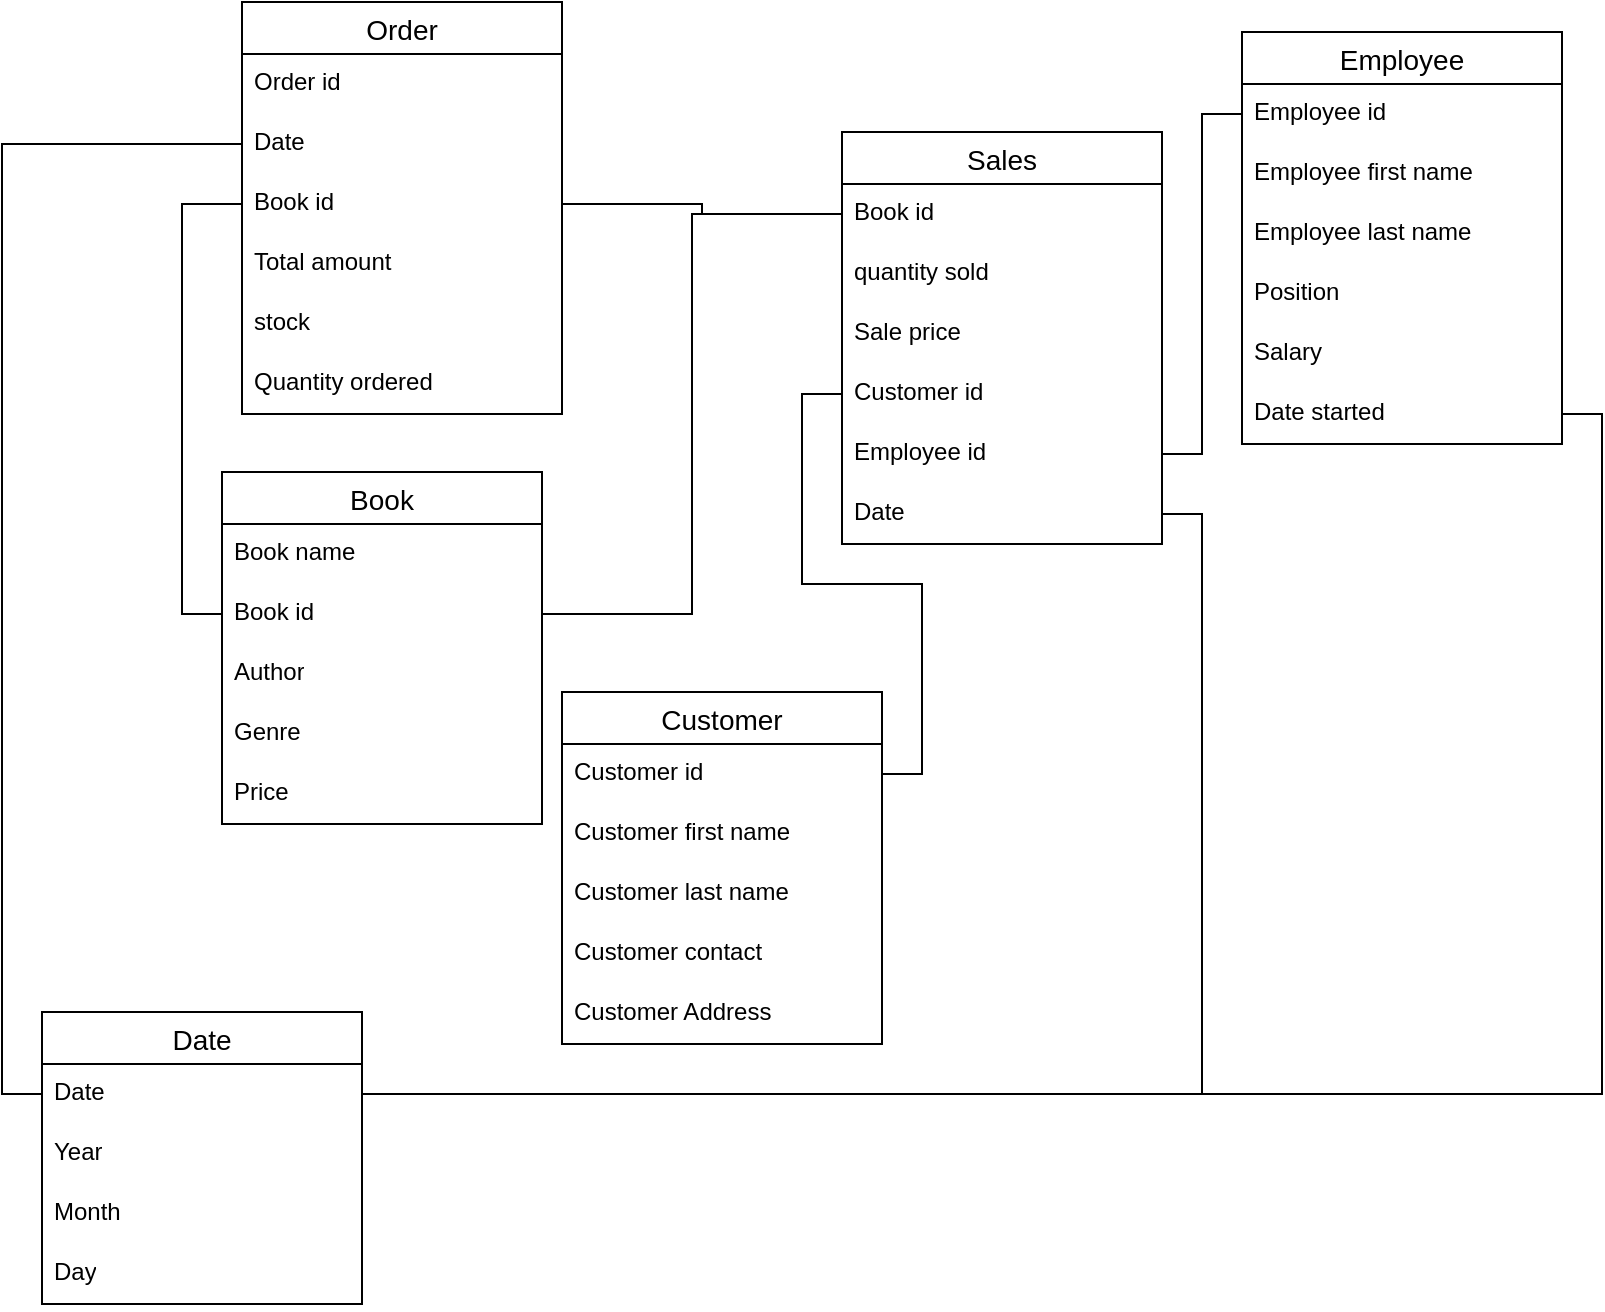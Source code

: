 <mxfile version="26.0.10">
  <diagram name="Page-1" id="y8phhtFIACOMBYARuO-m">
    <mxGraphModel dx="954" dy="558" grid="1" gridSize="10" guides="1" tooltips="1" connect="1" arrows="1" fold="1" page="1" pageScale="1" pageWidth="850" pageHeight="1100" math="0" shadow="0">
      <root>
        <mxCell id="0" />
        <mxCell id="1" parent="0" />
        <mxCell id="IBfrmrHjxtkZo-1L6KND-1" value="Employee" style="swimlane;fontStyle=0;childLayout=stackLayout;horizontal=1;startSize=26;horizontalStack=0;resizeParent=1;resizeParentMax=0;resizeLast=0;collapsible=1;marginBottom=0;align=center;fontSize=14;" parent="1" vertex="1">
          <mxGeometry x="690" y="40" width="160" height="206" as="geometry" />
        </mxCell>
        <mxCell id="IBfrmrHjxtkZo-1L6KND-2" value="Employee id" style="text;strokeColor=none;fillColor=none;spacingLeft=4;spacingRight=4;overflow=hidden;rotatable=0;points=[[0,0.5],[1,0.5]];portConstraint=eastwest;fontSize=12;whiteSpace=wrap;html=1;" parent="IBfrmrHjxtkZo-1L6KND-1" vertex="1">
          <mxGeometry y="26" width="160" height="30" as="geometry" />
        </mxCell>
        <mxCell id="IBfrmrHjxtkZo-1L6KND-5" value="Employee first name" style="text;strokeColor=none;fillColor=none;spacingLeft=4;spacingRight=4;overflow=hidden;rotatable=0;points=[[0,0.5],[1,0.5]];portConstraint=eastwest;fontSize=12;whiteSpace=wrap;html=1;" parent="IBfrmrHjxtkZo-1L6KND-1" vertex="1">
          <mxGeometry y="56" width="160" height="30" as="geometry" />
        </mxCell>
        <mxCell id="IBfrmrHjxtkZo-1L6KND-6" value="Employee last name" style="text;strokeColor=none;fillColor=none;spacingLeft=4;spacingRight=4;overflow=hidden;rotatable=0;points=[[0,0.5],[1,0.5]];portConstraint=eastwest;fontSize=12;whiteSpace=wrap;html=1;" parent="IBfrmrHjxtkZo-1L6KND-1" vertex="1">
          <mxGeometry y="86" width="160" height="30" as="geometry" />
        </mxCell>
        <mxCell id="IBfrmrHjxtkZo-1L6KND-3" value="Position" style="text;strokeColor=none;fillColor=none;spacingLeft=4;spacingRight=4;overflow=hidden;rotatable=0;points=[[0,0.5],[1,0.5]];portConstraint=eastwest;fontSize=12;whiteSpace=wrap;html=1;" parent="IBfrmrHjxtkZo-1L6KND-1" vertex="1">
          <mxGeometry y="116" width="160" height="30" as="geometry" />
        </mxCell>
        <mxCell id="IBfrmrHjxtkZo-1L6KND-4" value="Salary" style="text;strokeColor=none;fillColor=none;spacingLeft=4;spacingRight=4;overflow=hidden;rotatable=0;points=[[0,0.5],[1,0.5]];portConstraint=eastwest;fontSize=12;whiteSpace=wrap;html=1;" parent="IBfrmrHjxtkZo-1L6KND-1" vertex="1">
          <mxGeometry y="146" width="160" height="30" as="geometry" />
        </mxCell>
        <mxCell id="IBfrmrHjxtkZo-1L6KND-7" value="Date started" style="text;strokeColor=none;fillColor=none;spacingLeft=4;spacingRight=4;overflow=hidden;rotatable=0;points=[[0,0.5],[1,0.5]];portConstraint=eastwest;fontSize=12;whiteSpace=wrap;html=1;" parent="IBfrmrHjxtkZo-1L6KND-1" vertex="1">
          <mxGeometry y="176" width="160" height="30" as="geometry" />
        </mxCell>
        <mxCell id="IBfrmrHjxtkZo-1L6KND-16" value="Customer" style="swimlane;fontStyle=0;childLayout=stackLayout;horizontal=1;startSize=26;horizontalStack=0;resizeParent=1;resizeParentMax=0;resizeLast=0;collapsible=1;marginBottom=0;align=center;fontSize=14;" parent="1" vertex="1">
          <mxGeometry x="350" y="370" width="160" height="176" as="geometry" />
        </mxCell>
        <mxCell id="IBfrmrHjxtkZo-1L6KND-17" value="Customer id" style="text;strokeColor=none;fillColor=none;spacingLeft=4;spacingRight=4;overflow=hidden;rotatable=0;points=[[0,0.5],[1,0.5]];portConstraint=eastwest;fontSize=12;whiteSpace=wrap;html=1;" parent="IBfrmrHjxtkZo-1L6KND-16" vertex="1">
          <mxGeometry y="26" width="160" height="30" as="geometry" />
        </mxCell>
        <mxCell id="IBfrmrHjxtkZo-1L6KND-18" value="Customer first name" style="text;strokeColor=none;fillColor=none;spacingLeft=4;spacingRight=4;overflow=hidden;rotatable=0;points=[[0,0.5],[1,0.5]];portConstraint=eastwest;fontSize=12;whiteSpace=wrap;html=1;" parent="IBfrmrHjxtkZo-1L6KND-16" vertex="1">
          <mxGeometry y="56" width="160" height="30" as="geometry" />
        </mxCell>
        <mxCell id="IBfrmrHjxtkZo-1L6KND-19" value="Customer last name" style="text;strokeColor=none;fillColor=none;spacingLeft=4;spacingRight=4;overflow=hidden;rotatable=0;points=[[0,0.5],[1,0.5]];portConstraint=eastwest;fontSize=12;whiteSpace=wrap;html=1;" parent="IBfrmrHjxtkZo-1L6KND-16" vertex="1">
          <mxGeometry y="86" width="160" height="30" as="geometry" />
        </mxCell>
        <mxCell id="IBfrmrHjxtkZo-1L6KND-20" value="Customer contact" style="text;strokeColor=none;fillColor=none;spacingLeft=4;spacingRight=4;overflow=hidden;rotatable=0;points=[[0,0.5],[1,0.5]];portConstraint=eastwest;fontSize=12;whiteSpace=wrap;html=1;" parent="IBfrmrHjxtkZo-1L6KND-16" vertex="1">
          <mxGeometry y="116" width="160" height="30" as="geometry" />
        </mxCell>
        <mxCell id="IBfrmrHjxtkZo-1L6KND-21" value="Customer Address" style="text;strokeColor=none;fillColor=none;spacingLeft=4;spacingRight=4;overflow=hidden;rotatable=0;points=[[0,0.5],[1,0.5]];portConstraint=eastwest;fontSize=12;whiteSpace=wrap;html=1;" parent="IBfrmrHjxtkZo-1L6KND-16" vertex="1">
          <mxGeometry y="146" width="160" height="30" as="geometry" />
        </mxCell>
        <mxCell id="IBfrmrHjxtkZo-1L6KND-26" value="Order" style="swimlane;fontStyle=0;childLayout=stackLayout;horizontal=1;startSize=26;horizontalStack=0;resizeParent=1;resizeParentMax=0;resizeLast=0;collapsible=1;marginBottom=0;align=center;fontSize=14;" parent="1" vertex="1">
          <mxGeometry x="190" y="25" width="160" height="206" as="geometry" />
        </mxCell>
        <mxCell id="IBfrmrHjxtkZo-1L6KND-27" value="Order id" style="text;strokeColor=none;fillColor=none;spacingLeft=4;spacingRight=4;overflow=hidden;rotatable=0;points=[[0,0.5],[1,0.5]];portConstraint=eastwest;fontSize=12;whiteSpace=wrap;html=1;" parent="IBfrmrHjxtkZo-1L6KND-26" vertex="1">
          <mxGeometry y="26" width="160" height="30" as="geometry" />
        </mxCell>
        <mxCell id="IBfrmrHjxtkZo-1L6KND-29" value="Date" style="text;strokeColor=none;fillColor=none;spacingLeft=4;spacingRight=4;overflow=hidden;rotatable=0;points=[[0,0.5],[1,0.5]];portConstraint=eastwest;fontSize=12;whiteSpace=wrap;html=1;" parent="IBfrmrHjxtkZo-1L6KND-26" vertex="1">
          <mxGeometry y="56" width="160" height="30" as="geometry" />
        </mxCell>
        <mxCell id="IBfrmrHjxtkZo-1L6KND-28" value="Book id" style="text;strokeColor=none;fillColor=none;spacingLeft=4;spacingRight=4;overflow=hidden;rotatable=0;points=[[0,0.5],[1,0.5]];portConstraint=eastwest;fontSize=12;whiteSpace=wrap;html=1;" parent="IBfrmrHjxtkZo-1L6KND-26" vertex="1">
          <mxGeometry y="86" width="160" height="30" as="geometry" />
        </mxCell>
        <mxCell id="IBfrmrHjxtkZo-1L6KND-30" value="Total amount" style="text;strokeColor=none;fillColor=none;spacingLeft=4;spacingRight=4;overflow=hidden;rotatable=0;points=[[0,0.5],[1,0.5]];portConstraint=eastwest;fontSize=12;whiteSpace=wrap;html=1;" parent="IBfrmrHjxtkZo-1L6KND-26" vertex="1">
          <mxGeometry y="116" width="160" height="30" as="geometry" />
        </mxCell>
        <mxCell id="UjQKpdiFqqymcGmAy5lf-6" value="stock" style="text;strokeColor=none;fillColor=none;spacingLeft=4;spacingRight=4;overflow=hidden;rotatable=0;points=[[0,0.5],[1,0.5]];portConstraint=eastwest;fontSize=12;whiteSpace=wrap;html=1;" vertex="1" parent="IBfrmrHjxtkZo-1L6KND-26">
          <mxGeometry y="146" width="160" height="30" as="geometry" />
        </mxCell>
        <mxCell id="IBfrmrHjxtkZo-1L6KND-46" value="Quantity ordered" style="text;strokeColor=none;fillColor=none;spacingLeft=4;spacingRight=4;overflow=hidden;rotatable=0;points=[[0,0.5],[1,0.5]];portConstraint=eastwest;fontSize=12;whiteSpace=wrap;html=1;" parent="IBfrmrHjxtkZo-1L6KND-26" vertex="1">
          <mxGeometry y="176" width="160" height="30" as="geometry" />
        </mxCell>
        <mxCell id="IBfrmrHjxtkZo-1L6KND-33" value="Date" style="swimlane;fontStyle=0;childLayout=stackLayout;horizontal=1;startSize=26;horizontalStack=0;resizeParent=1;resizeParentMax=0;resizeLast=0;collapsible=1;marginBottom=0;align=center;fontSize=14;" parent="1" vertex="1">
          <mxGeometry x="90" y="530" width="160" height="146" as="geometry" />
        </mxCell>
        <mxCell id="IBfrmrHjxtkZo-1L6KND-34" value="Date" style="text;strokeColor=none;fillColor=none;spacingLeft=4;spacingRight=4;overflow=hidden;rotatable=0;points=[[0,0.5],[1,0.5]];portConstraint=eastwest;fontSize=12;whiteSpace=wrap;html=1;" parent="IBfrmrHjxtkZo-1L6KND-33" vertex="1">
          <mxGeometry y="26" width="160" height="30" as="geometry" />
        </mxCell>
        <mxCell id="UjQKpdiFqqymcGmAy5lf-7" value="Year" style="text;strokeColor=none;fillColor=none;spacingLeft=4;spacingRight=4;overflow=hidden;rotatable=0;points=[[0,0.5],[1,0.5]];portConstraint=eastwest;fontSize=12;whiteSpace=wrap;html=1;" vertex="1" parent="IBfrmrHjxtkZo-1L6KND-33">
          <mxGeometry y="56" width="160" height="30" as="geometry" />
        </mxCell>
        <mxCell id="UjQKpdiFqqymcGmAy5lf-9" value="Month" style="text;strokeColor=none;fillColor=none;spacingLeft=4;spacingRight=4;overflow=hidden;rotatable=0;points=[[0,0.5],[1,0.5]];portConstraint=eastwest;fontSize=12;whiteSpace=wrap;html=1;" vertex="1" parent="IBfrmrHjxtkZo-1L6KND-33">
          <mxGeometry y="86" width="160" height="30" as="geometry" />
        </mxCell>
        <mxCell id="UjQKpdiFqqymcGmAy5lf-10" value="Day" style="text;strokeColor=none;fillColor=none;spacingLeft=4;spacingRight=4;overflow=hidden;rotatable=0;points=[[0,0.5],[1,0.5]];portConstraint=eastwest;fontSize=12;whiteSpace=wrap;html=1;" vertex="1" parent="IBfrmrHjxtkZo-1L6KND-33">
          <mxGeometry y="116" width="160" height="30" as="geometry" />
        </mxCell>
        <mxCell id="IBfrmrHjxtkZo-1L6KND-22" value="Sales" style="swimlane;fontStyle=0;childLayout=stackLayout;horizontal=1;startSize=26;horizontalStack=0;resizeParent=1;resizeParentMax=0;resizeLast=0;collapsible=1;marginBottom=0;align=center;fontSize=14;" parent="1" vertex="1">
          <mxGeometry x="490" y="90" width="160" height="206" as="geometry" />
        </mxCell>
        <mxCell id="IBfrmrHjxtkZo-1L6KND-23" value="Book id" style="text;strokeColor=none;fillColor=none;spacingLeft=4;spacingRight=4;overflow=hidden;rotatable=0;points=[[0,0.5],[1,0.5]];portConstraint=eastwest;fontSize=12;whiteSpace=wrap;html=1;" parent="IBfrmrHjxtkZo-1L6KND-22" vertex="1">
          <mxGeometry y="26" width="160" height="30" as="geometry" />
        </mxCell>
        <mxCell id="IBfrmrHjxtkZo-1L6KND-25" value="quantity sold" style="text;strokeColor=none;fillColor=none;spacingLeft=4;spacingRight=4;overflow=hidden;rotatable=0;points=[[0,0.5],[1,0.5]];portConstraint=eastwest;fontSize=12;whiteSpace=wrap;html=1;" parent="IBfrmrHjxtkZo-1L6KND-22" vertex="1">
          <mxGeometry y="56" width="160" height="30" as="geometry" />
        </mxCell>
        <mxCell id="IBfrmrHjxtkZo-1L6KND-32" value="Sale price" style="text;strokeColor=none;fillColor=none;spacingLeft=4;spacingRight=4;overflow=hidden;rotatable=0;points=[[0,0.5],[1,0.5]];portConstraint=eastwest;fontSize=12;whiteSpace=wrap;html=1;" parent="IBfrmrHjxtkZo-1L6KND-22" vertex="1">
          <mxGeometry y="86" width="160" height="30" as="geometry" />
        </mxCell>
        <mxCell id="UjQKpdiFqqymcGmAy5lf-4" value="Customer id" style="text;strokeColor=none;fillColor=none;spacingLeft=4;spacingRight=4;overflow=hidden;rotatable=0;points=[[0,0.5],[1,0.5]];portConstraint=eastwest;fontSize=12;whiteSpace=wrap;html=1;" vertex="1" parent="IBfrmrHjxtkZo-1L6KND-22">
          <mxGeometry y="116" width="160" height="30" as="geometry" />
        </mxCell>
        <mxCell id="UjQKpdiFqqymcGmAy5lf-1" value="Employee id" style="text;strokeColor=none;fillColor=none;spacingLeft=4;spacingRight=4;overflow=hidden;rotatable=0;points=[[0,0.5],[1,0.5]];portConstraint=eastwest;fontSize=12;whiteSpace=wrap;html=1;" vertex="1" parent="IBfrmrHjxtkZo-1L6KND-22">
          <mxGeometry y="146" width="160" height="30" as="geometry" />
        </mxCell>
        <mxCell id="UjQKpdiFqqymcGmAy5lf-5" value="Date" style="text;strokeColor=none;fillColor=none;spacingLeft=4;spacingRight=4;overflow=hidden;rotatable=0;points=[[0,0.5],[1,0.5]];portConstraint=eastwest;fontSize=12;whiteSpace=wrap;html=1;" vertex="1" parent="IBfrmrHjxtkZo-1L6KND-22">
          <mxGeometry y="176" width="160" height="30" as="geometry" />
        </mxCell>
        <mxCell id="IBfrmrHjxtkZo-1L6KND-45" style="edgeStyle=orthogonalEdgeStyle;rounded=0;orthogonalLoop=1;jettySize=auto;html=1;exitX=1;exitY=0.5;exitDx=0;exitDy=0;entryX=0;entryY=0.5;entryDx=0;entryDy=0;shape=link;width=0;" parent="1" source="IBfrmrHjxtkZo-1L6KND-10" target="IBfrmrHjxtkZo-1L6KND-23" edge="1">
          <mxGeometry relative="1" as="geometry" />
        </mxCell>
        <mxCell id="IBfrmrHjxtkZo-1L6KND-49" style="edgeStyle=orthogonalEdgeStyle;rounded=0;orthogonalLoop=1;jettySize=auto;html=1;exitX=1;exitY=0.5;exitDx=0;exitDy=0;entryX=1;entryY=0.5;entryDx=0;entryDy=0;shape=link;width=0;" parent="1" source="IBfrmrHjxtkZo-1L6KND-7" target="IBfrmrHjxtkZo-1L6KND-34" edge="1">
          <mxGeometry relative="1" as="geometry" />
        </mxCell>
        <mxCell id="UjQKpdiFqqymcGmAy5lf-2" style="edgeStyle=orthogonalEdgeStyle;rounded=0;orthogonalLoop=1;jettySize=auto;html=1;exitX=0;exitY=0.5;exitDx=0;exitDy=0;entryX=1;entryY=0.5;entryDx=0;entryDy=0;shape=link;width=0;" edge="1" parent="1" source="IBfrmrHjxtkZo-1L6KND-2" target="UjQKpdiFqqymcGmAy5lf-1">
          <mxGeometry relative="1" as="geometry" />
        </mxCell>
        <mxCell id="UjQKpdiFqqymcGmAy5lf-11" style="edgeStyle=orthogonalEdgeStyle;rounded=0;orthogonalLoop=1;jettySize=auto;html=1;exitX=0;exitY=0.5;exitDx=0;exitDy=0;entryX=1;entryY=0.5;entryDx=0;entryDy=0;shape=link;width=0;" edge="1" parent="1" source="UjQKpdiFqqymcGmAy5lf-4" target="IBfrmrHjxtkZo-1L6KND-17">
          <mxGeometry relative="1" as="geometry" />
        </mxCell>
        <mxCell id="UjQKpdiFqqymcGmAy5lf-13" style="edgeStyle=orthogonalEdgeStyle;rounded=0;orthogonalLoop=1;jettySize=auto;html=1;exitX=0;exitY=0.5;exitDx=0;exitDy=0;entryX=0;entryY=0.5;entryDx=0;entryDy=0;shape=link;width=0;" edge="1" parent="1" source="IBfrmrHjxtkZo-1L6KND-10" target="IBfrmrHjxtkZo-1L6KND-28">
          <mxGeometry relative="1" as="geometry" />
        </mxCell>
        <mxCell id="IBfrmrHjxtkZo-1L6KND-8" value="Book" style="swimlane;fontStyle=0;childLayout=stackLayout;horizontal=1;startSize=26;horizontalStack=0;resizeParent=1;resizeParentMax=0;resizeLast=0;collapsible=1;marginBottom=0;align=center;fontSize=14;" parent="1" vertex="1">
          <mxGeometry x="180" y="260" width="160" height="176" as="geometry" />
        </mxCell>
        <mxCell id="IBfrmrHjxtkZo-1L6KND-9" value="Book name" style="text;strokeColor=none;fillColor=none;spacingLeft=4;spacingRight=4;overflow=hidden;rotatable=0;points=[[0,0.5],[1,0.5]];portConstraint=eastwest;fontSize=12;whiteSpace=wrap;html=1;" parent="IBfrmrHjxtkZo-1L6KND-8" vertex="1">
          <mxGeometry y="26" width="160" height="30" as="geometry" />
        </mxCell>
        <mxCell id="IBfrmrHjxtkZo-1L6KND-10" value="Book id" style="text;strokeColor=none;fillColor=none;spacingLeft=4;spacingRight=4;overflow=hidden;rotatable=0;points=[[0,0.5],[1,0.5]];portConstraint=eastwest;fontSize=12;whiteSpace=wrap;html=1;" parent="IBfrmrHjxtkZo-1L6KND-8" vertex="1">
          <mxGeometry y="56" width="160" height="30" as="geometry" />
        </mxCell>
        <mxCell id="IBfrmrHjxtkZo-1L6KND-11" value="Author" style="text;strokeColor=none;fillColor=none;spacingLeft=4;spacingRight=4;overflow=hidden;rotatable=0;points=[[0,0.5],[1,0.5]];portConstraint=eastwest;fontSize=12;whiteSpace=wrap;html=1;" parent="IBfrmrHjxtkZo-1L6KND-8" vertex="1">
          <mxGeometry y="86" width="160" height="30" as="geometry" />
        </mxCell>
        <mxCell id="IBfrmrHjxtkZo-1L6KND-15" value="Genre" style="text;strokeColor=none;fillColor=none;spacingLeft=4;spacingRight=4;overflow=hidden;rotatable=0;points=[[0,0.5],[1,0.5]];portConstraint=eastwest;fontSize=12;whiteSpace=wrap;html=1;" parent="IBfrmrHjxtkZo-1L6KND-8" vertex="1">
          <mxGeometry y="116" width="160" height="30" as="geometry" />
        </mxCell>
        <mxCell id="IBfrmrHjxtkZo-1L6KND-14" value="Price" style="text;strokeColor=none;fillColor=none;spacingLeft=4;spacingRight=4;overflow=hidden;rotatable=0;points=[[0,0.5],[1,0.5]];portConstraint=eastwest;fontSize=12;whiteSpace=wrap;html=1;" parent="IBfrmrHjxtkZo-1L6KND-8" vertex="1">
          <mxGeometry y="146" width="160" height="30" as="geometry" />
        </mxCell>
        <mxCell id="UjQKpdiFqqymcGmAy5lf-16" style="edgeStyle=orthogonalEdgeStyle;rounded=0;orthogonalLoop=1;jettySize=auto;html=1;exitX=1;exitY=0.5;exitDx=0;exitDy=0;entryX=0;entryY=0.5;entryDx=0;entryDy=0;shape=link;width=0;" edge="1" parent="1" source="IBfrmrHjxtkZo-1L6KND-28" target="IBfrmrHjxtkZo-1L6KND-23">
          <mxGeometry relative="1" as="geometry" />
        </mxCell>
        <mxCell id="UjQKpdiFqqymcGmAy5lf-17" style="edgeStyle=orthogonalEdgeStyle;rounded=0;orthogonalLoop=1;jettySize=auto;html=1;exitX=0;exitY=0.5;exitDx=0;exitDy=0;entryX=0;entryY=0.5;entryDx=0;entryDy=0;shape=link;width=0;" edge="1" parent="1" source="IBfrmrHjxtkZo-1L6KND-29" target="IBfrmrHjxtkZo-1L6KND-34">
          <mxGeometry relative="1" as="geometry" />
        </mxCell>
        <mxCell id="UjQKpdiFqqymcGmAy5lf-19" style="edgeStyle=orthogonalEdgeStyle;rounded=0;orthogonalLoop=1;jettySize=auto;html=1;exitX=1;exitY=0.5;exitDx=0;exitDy=0;entryX=1;entryY=0.5;entryDx=0;entryDy=0;shape=link;width=0;" edge="1" parent="1" source="UjQKpdiFqqymcGmAy5lf-5" target="IBfrmrHjxtkZo-1L6KND-34">
          <mxGeometry relative="1" as="geometry" />
        </mxCell>
      </root>
    </mxGraphModel>
  </diagram>
</mxfile>
